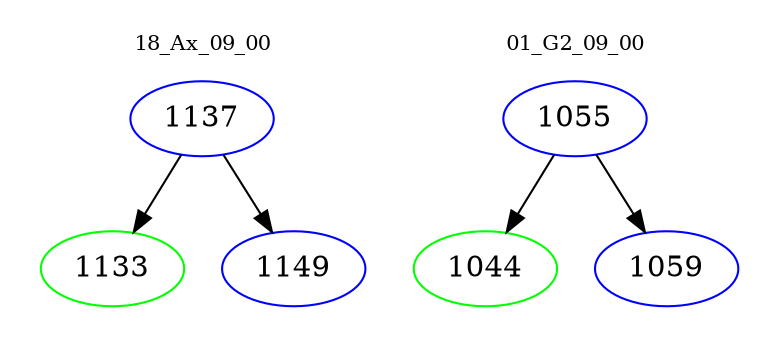 digraph{
subgraph cluster_0 {
color = white
label = "18_Ax_09_00";
fontsize=10;
T0_1137 [label="1137", color="blue"]
T0_1137 -> T0_1133 [color="black"]
T0_1133 [label="1133", color="green"]
T0_1137 -> T0_1149 [color="black"]
T0_1149 [label="1149", color="blue"]
}
subgraph cluster_1 {
color = white
label = "01_G2_09_00";
fontsize=10;
T1_1055 [label="1055", color="blue"]
T1_1055 -> T1_1044 [color="black"]
T1_1044 [label="1044", color="green"]
T1_1055 -> T1_1059 [color="black"]
T1_1059 [label="1059", color="blue"]
}
}
